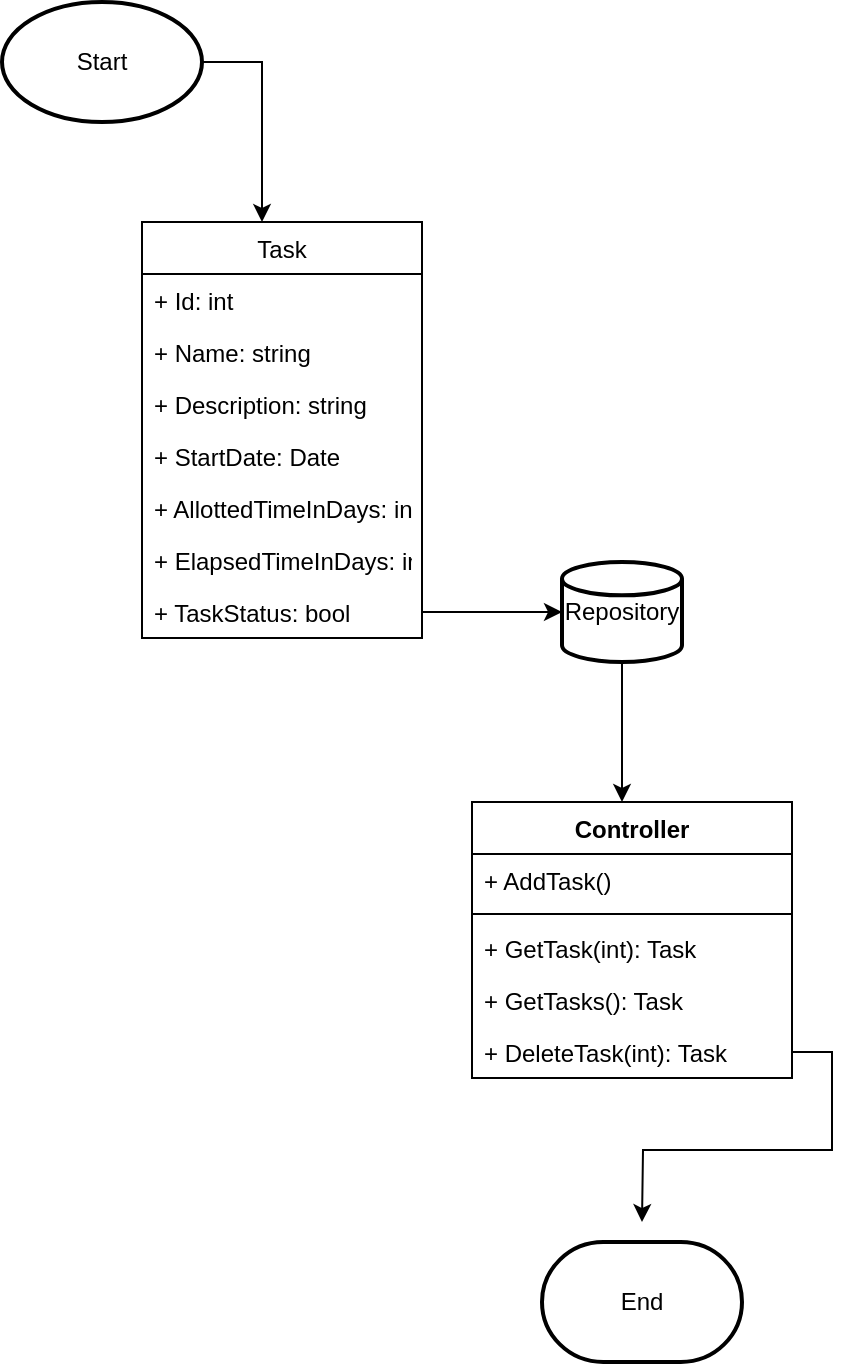 <mxfile version="20.3.0" type="github"><diagram id="TdP2-NOKQ6AgDXgwvRsm" name="Page-1"><mxGraphModel dx="868" dy="482" grid="1" gridSize="10" guides="1" tooltips="1" connect="1" arrows="1" fold="1" page="1" pageScale="1" pageWidth="850" pageHeight="1100" math="0" shadow="0"><root><mxCell id="0"/><mxCell id="1" parent="0"/><mxCell id="o7OaOztWf3_yhuXGEKxx-11" style="edgeStyle=orthogonalEdgeStyle;rounded=0;orthogonalLoop=1;jettySize=auto;html=1;" edge="1" parent="1" source="o7OaOztWf3_yhuXGEKxx-1"><mxGeometry relative="1" as="geometry"><mxPoint x="240" y="210" as="targetPoint"/><Array as="points"><mxPoint x="240" y="130"/></Array></mxGeometry></mxCell><mxCell id="o7OaOztWf3_yhuXGEKxx-1" value="Start" style="strokeWidth=2;html=1;shape=mxgraph.flowchart.start_1;whiteSpace=wrap;" vertex="1" parent="1"><mxGeometry x="110" y="100" width="100" height="60" as="geometry"/></mxCell><mxCell id="o7OaOztWf3_yhuXGEKxx-2" value="End" style="strokeWidth=2;html=1;shape=mxgraph.flowchart.terminator;whiteSpace=wrap;" vertex="1" parent="1"><mxGeometry x="380" y="720" width="100" height="60" as="geometry"/></mxCell><mxCell id="o7OaOztWf3_yhuXGEKxx-12" value="Task" style="swimlane;fontStyle=0;childLayout=stackLayout;horizontal=1;startSize=26;fillColor=none;horizontalStack=0;resizeParent=1;resizeParentMax=0;resizeLast=0;collapsible=1;marginBottom=0;" vertex="1" parent="1"><mxGeometry x="180" y="210" width="140" height="208" as="geometry"/></mxCell><mxCell id="o7OaOztWf3_yhuXGEKxx-13" value="+ Id: int" style="text;strokeColor=none;fillColor=none;align=left;verticalAlign=top;spacingLeft=4;spacingRight=4;overflow=hidden;rotatable=0;points=[[0,0.5],[1,0.5]];portConstraint=eastwest;" vertex="1" parent="o7OaOztWf3_yhuXGEKxx-12"><mxGeometry y="26" width="140" height="26" as="geometry"/></mxCell><mxCell id="o7OaOztWf3_yhuXGEKxx-14" value="+ Name: string" style="text;strokeColor=none;fillColor=none;align=left;verticalAlign=top;spacingLeft=4;spacingRight=4;overflow=hidden;rotatable=0;points=[[0,0.5],[1,0.5]];portConstraint=eastwest;" vertex="1" parent="o7OaOztWf3_yhuXGEKxx-12"><mxGeometry y="52" width="140" height="26" as="geometry"/></mxCell><mxCell id="o7OaOztWf3_yhuXGEKxx-15" value="+ Description: string" style="text;strokeColor=none;fillColor=none;align=left;verticalAlign=top;spacingLeft=4;spacingRight=4;overflow=hidden;rotatable=0;points=[[0,0.5],[1,0.5]];portConstraint=eastwest;" vertex="1" parent="o7OaOztWf3_yhuXGEKxx-12"><mxGeometry y="78" width="140" height="26" as="geometry"/></mxCell><mxCell id="o7OaOztWf3_yhuXGEKxx-16" value="+ StartDate: Date" style="text;strokeColor=none;fillColor=none;align=left;verticalAlign=top;spacingLeft=4;spacingRight=4;overflow=hidden;rotatable=0;points=[[0,0.5],[1,0.5]];portConstraint=eastwest;" vertex="1" parent="o7OaOztWf3_yhuXGEKxx-12"><mxGeometry y="104" width="140" height="26" as="geometry"/></mxCell><mxCell id="o7OaOztWf3_yhuXGEKxx-17" value="+ AllottedTimeInDays: int" style="text;strokeColor=none;fillColor=none;align=left;verticalAlign=top;spacingLeft=4;spacingRight=4;overflow=hidden;rotatable=0;points=[[0,0.5],[1,0.5]];portConstraint=eastwest;" vertex="1" parent="o7OaOztWf3_yhuXGEKxx-12"><mxGeometry y="130" width="140" height="26" as="geometry"/></mxCell><mxCell id="o7OaOztWf3_yhuXGEKxx-18" value="+ ElapsedTimeInDays: int" style="text;strokeColor=none;fillColor=none;align=left;verticalAlign=top;spacingLeft=4;spacingRight=4;overflow=hidden;rotatable=0;points=[[0,0.5],[1,0.5]];portConstraint=eastwest;" vertex="1" parent="o7OaOztWf3_yhuXGEKxx-12"><mxGeometry y="156" width="140" height="26" as="geometry"/></mxCell><mxCell id="o7OaOztWf3_yhuXGEKxx-19" value="+ TaskStatus: bool" style="text;strokeColor=none;fillColor=none;align=left;verticalAlign=top;spacingLeft=4;spacingRight=4;overflow=hidden;rotatable=0;points=[[0,0.5],[1,0.5]];portConstraint=eastwest;" vertex="1" parent="o7OaOztWf3_yhuXGEKxx-12"><mxGeometry y="182" width="140" height="26" as="geometry"/></mxCell><mxCell id="o7OaOztWf3_yhuXGEKxx-27" style="edgeStyle=orthogonalEdgeStyle;rounded=0;orthogonalLoop=1;jettySize=auto;html=1;" edge="1" parent="1" source="o7OaOztWf3_yhuXGEKxx-20"><mxGeometry relative="1" as="geometry"><mxPoint x="420" y="500" as="targetPoint"/></mxGeometry></mxCell><mxCell id="o7OaOztWf3_yhuXGEKxx-20" value="Repository" style="strokeWidth=2;html=1;shape=mxgraph.flowchart.database;whiteSpace=wrap;" vertex="1" parent="1"><mxGeometry x="390" y="380" width="60" height="50" as="geometry"/></mxCell><mxCell id="o7OaOztWf3_yhuXGEKxx-26" style="edgeStyle=orthogonalEdgeStyle;rounded=0;orthogonalLoop=1;jettySize=auto;html=1;" edge="1" parent="1" source="o7OaOztWf3_yhuXGEKxx-19"><mxGeometry relative="1" as="geometry"><mxPoint x="390" y="405" as="targetPoint"/></mxGeometry></mxCell><mxCell id="o7OaOztWf3_yhuXGEKxx-36" value="Controller&#10;" style="swimlane;fontStyle=1;align=center;verticalAlign=top;childLayout=stackLayout;horizontal=1;startSize=26;horizontalStack=0;resizeParent=1;resizeParentMax=0;resizeLast=0;collapsible=1;marginBottom=0;" vertex="1" parent="1"><mxGeometry x="345" y="500" width="160" height="138" as="geometry"/></mxCell><mxCell id="o7OaOztWf3_yhuXGEKxx-37" value="+ AddTask()" style="text;strokeColor=none;fillColor=none;align=left;verticalAlign=top;spacingLeft=4;spacingRight=4;overflow=hidden;rotatable=0;points=[[0,0.5],[1,0.5]];portConstraint=eastwest;" vertex="1" parent="o7OaOztWf3_yhuXGEKxx-36"><mxGeometry y="26" width="160" height="26" as="geometry"/></mxCell><mxCell id="o7OaOztWf3_yhuXGEKxx-38" value="" style="line;strokeWidth=1;fillColor=none;align=left;verticalAlign=middle;spacingTop=-1;spacingLeft=3;spacingRight=3;rotatable=0;labelPosition=right;points=[];portConstraint=eastwest;strokeColor=inherit;" vertex="1" parent="o7OaOztWf3_yhuXGEKxx-36"><mxGeometry y="52" width="160" height="8" as="geometry"/></mxCell><mxCell id="o7OaOztWf3_yhuXGEKxx-39" value="+ GetTask(int): Task" style="text;strokeColor=none;fillColor=none;align=left;verticalAlign=top;spacingLeft=4;spacingRight=4;overflow=hidden;rotatable=0;points=[[0,0.5],[1,0.5]];portConstraint=eastwest;" vertex="1" parent="o7OaOztWf3_yhuXGEKxx-36"><mxGeometry y="60" width="160" height="26" as="geometry"/></mxCell><mxCell id="o7OaOztWf3_yhuXGEKxx-40" value="+ GetTasks(): Task" style="text;strokeColor=none;fillColor=none;align=left;verticalAlign=top;spacingLeft=4;spacingRight=4;overflow=hidden;rotatable=0;points=[[0,0.5],[1,0.5]];portConstraint=eastwest;" vertex="1" parent="o7OaOztWf3_yhuXGEKxx-36"><mxGeometry y="86" width="160" height="26" as="geometry"/></mxCell><mxCell id="o7OaOztWf3_yhuXGEKxx-42" value="+ DeleteTask(int): Task" style="text;strokeColor=none;fillColor=none;align=left;verticalAlign=top;spacingLeft=4;spacingRight=4;overflow=hidden;rotatable=0;points=[[0,0.5],[1,0.5]];portConstraint=eastwest;" vertex="1" parent="o7OaOztWf3_yhuXGEKxx-36"><mxGeometry y="112" width="160" height="26" as="geometry"/></mxCell><mxCell id="o7OaOztWf3_yhuXGEKxx-43" style="edgeStyle=orthogonalEdgeStyle;rounded=0;orthogonalLoop=1;jettySize=auto;html=1;" edge="1" parent="1" source="o7OaOztWf3_yhuXGEKxx-42"><mxGeometry relative="1" as="geometry"><mxPoint x="430" y="710" as="targetPoint"/></mxGeometry></mxCell></root></mxGraphModel></diagram></mxfile>